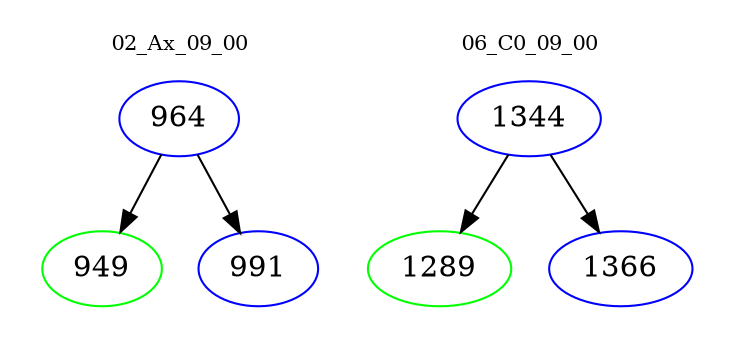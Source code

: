 digraph{
subgraph cluster_0 {
color = white
label = "02_Ax_09_00";
fontsize=10;
T0_964 [label="964", color="blue"]
T0_964 -> T0_949 [color="black"]
T0_949 [label="949", color="green"]
T0_964 -> T0_991 [color="black"]
T0_991 [label="991", color="blue"]
}
subgraph cluster_1 {
color = white
label = "06_C0_09_00";
fontsize=10;
T1_1344 [label="1344", color="blue"]
T1_1344 -> T1_1289 [color="black"]
T1_1289 [label="1289", color="green"]
T1_1344 -> T1_1366 [color="black"]
T1_1366 [label="1366", color="blue"]
}
}

